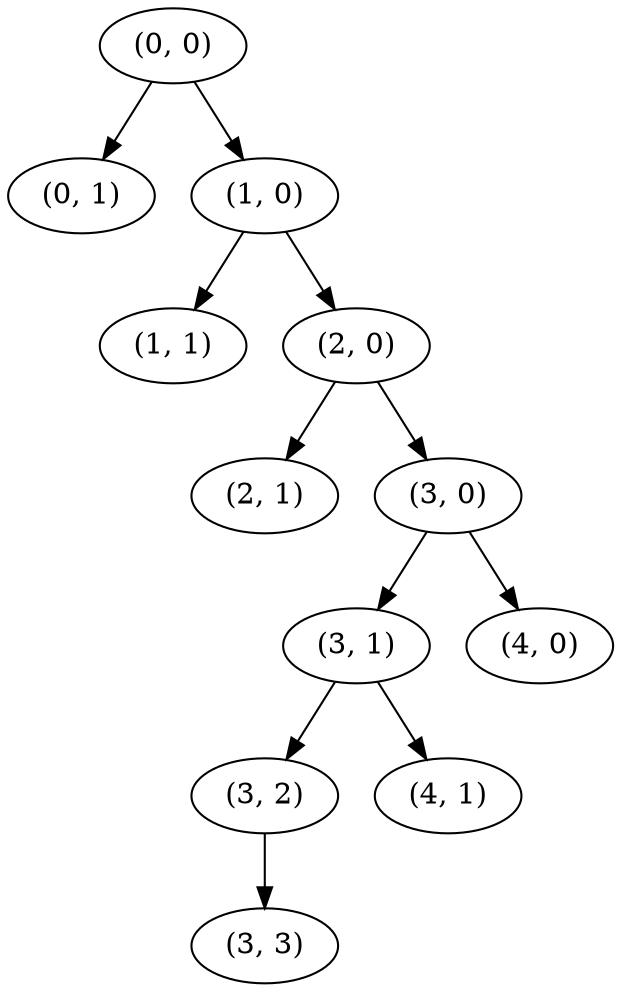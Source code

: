 digraph {
	0.0 [label="(0, 0)"]
	0.1 [label="(0, 1)"]
	0.0 -> 0.1
	1.0 [label="(1, 0)"]
	0.0 -> 1.0
	1.1 [label="(1, 1)"]
	1.0 -> 1.1
	2.0 [label="(2, 0)"]
	1.0 -> 2.0
	2.1 [label="(2, 1)"]
	2.0 -> 2.1
	3.0 [label="(3, 0)"]
	2.0 -> 3.0
	3.1 [label="(3, 1)"]
	3.0 -> 3.1
	4.0 [label="(4, 0)"]
	3.0 -> 4.0
	3.2 [label="(3, 2)"]
	3.1 -> 3.2
	4.1 [label="(4, 1)"]
	3.1 -> 4.1
	3.3 [label="(3, 3)"]
	3.2 -> 3.3
}
